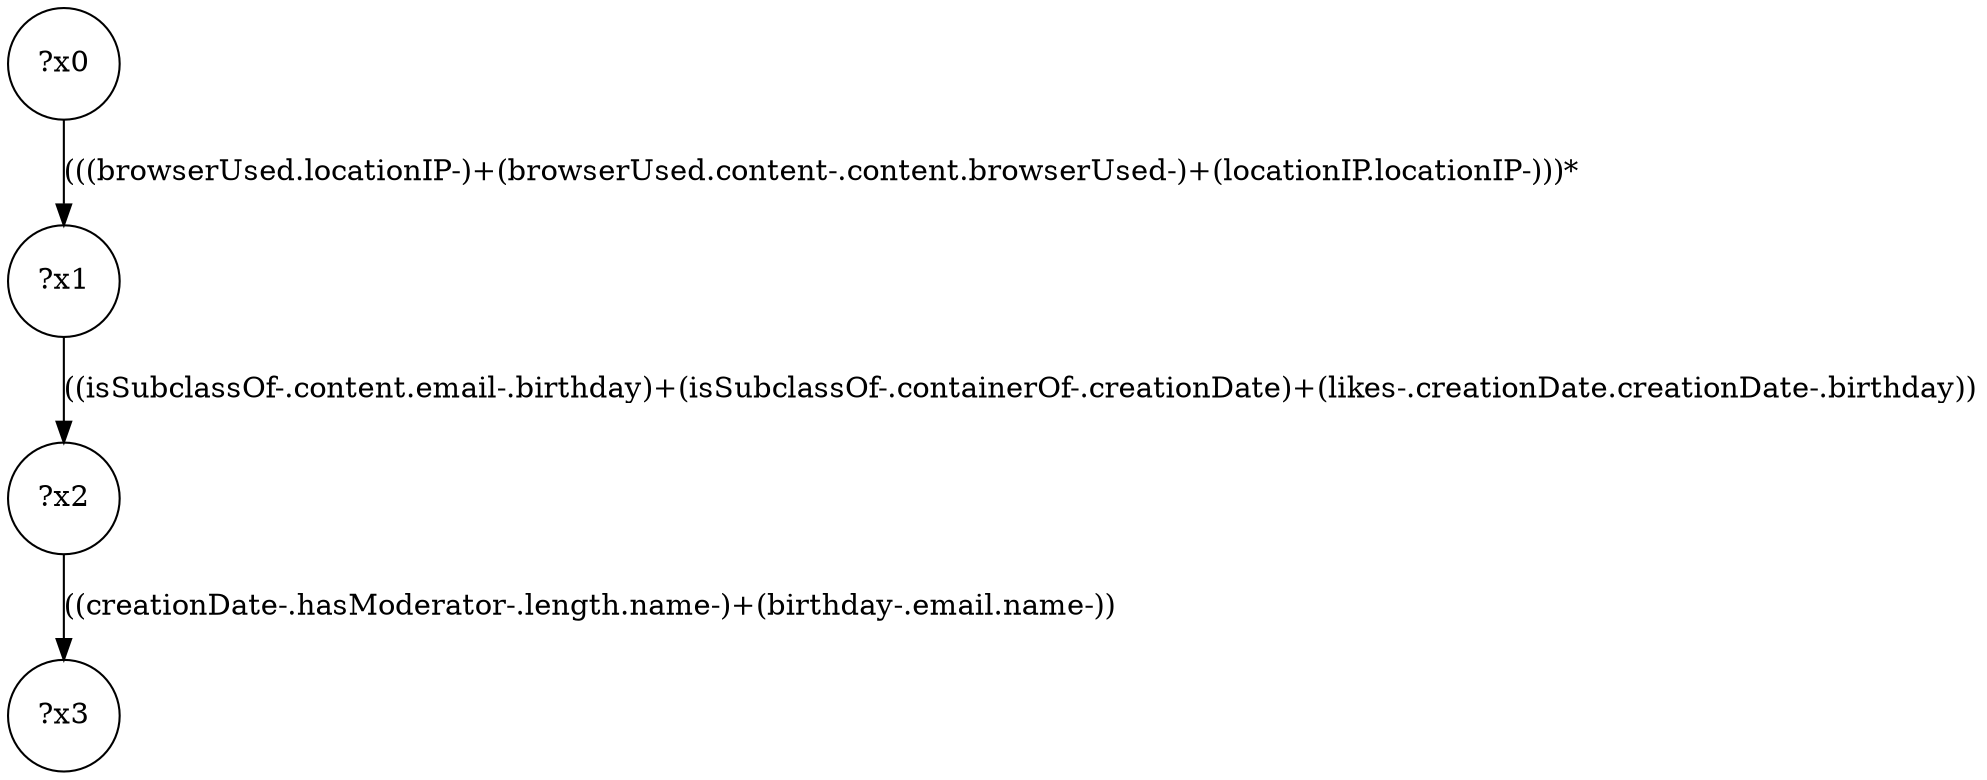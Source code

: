 digraph g {
	x0 [shape=circle, label="?x0"];
	x1 [shape=circle, label="?x1"];
	x0 -> x1 [label="(((browserUsed.locationIP-)+(browserUsed.content-.content.browserUsed-)+(locationIP.locationIP-)))*"];
	x2 [shape=circle, label="?x2"];
	x1 -> x2 [label="((isSubclassOf-.content.email-.birthday)+(isSubclassOf-.containerOf-.creationDate)+(likes-.creationDate.creationDate-.birthday))"];
	x3 [shape=circle, label="?x3"];
	x2 -> x3 [label="((creationDate-.hasModerator-.length.name-)+(birthday-.email.name-))"];
}
